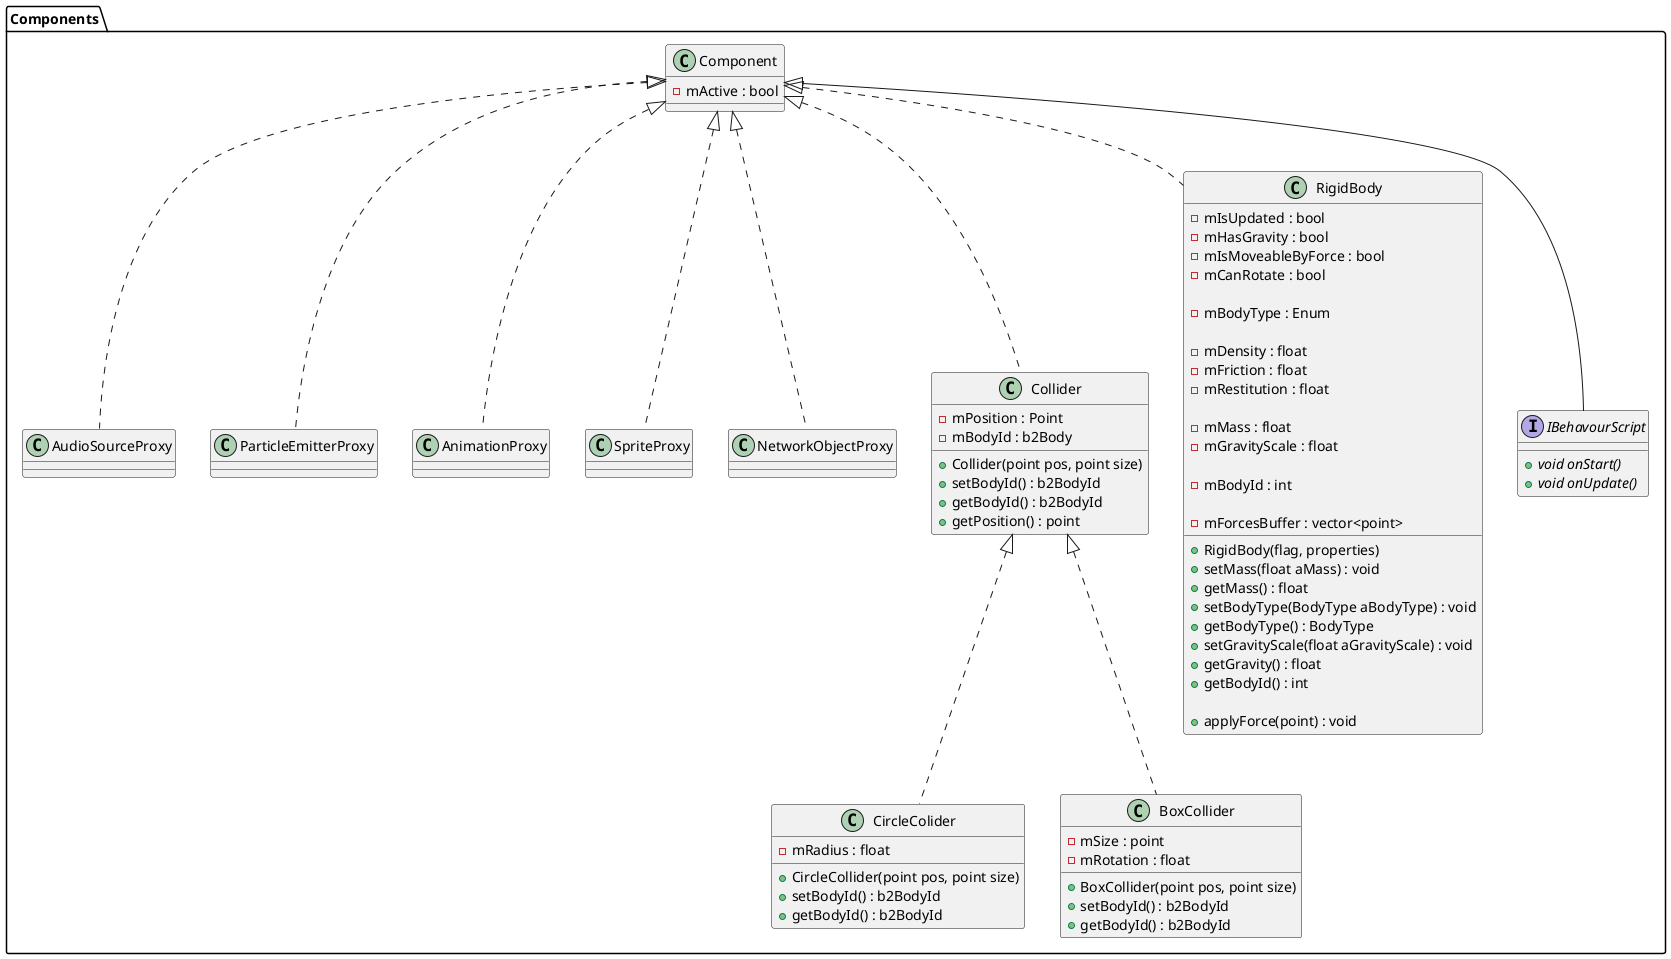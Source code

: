 @startuml componentsPackageClassDiagram

package Components{

class Component{
    - mActive : bool

}

class AudioSourceProxy implements Component{}

class ParticleEmitterProxy implements Component{}

class AnimationProxy implements Component{}

class SpriteProxy implements Component{}

class NetworkObjectProxy implements Component{}


class Collider implements Component{
    + Collider(point pos, point size)
    + setBodyId() : b2BodyId
    + getBodyId() : b2BodyId
    + getPosition() : point

    ' Relative to position of GameObject
    - mPosition : Point 
    - mBodyId : b2Body

    
}

class CircleColider implements Collider{
    + CircleCollider(point pos, point size)
    + setBodyId() : b2BodyId
    + getBodyId() : b2BodyId

    ' Position is middle of circle
    - mRadius : float 
}

class BoxCollider implements Collider{
    + BoxCollider(point pos, point size)
    + setBodyId() : b2BodyId
    + getBodyId() : b2BodyId

    ' Position is middle of box
    - mSize : point
    - mRotation : float
}

class RigidBody implements Component{
    + RigidBody(flag, properties)
    + setMass(float aMass) : void
    + getMass() : float
    + setBodyType(BodyType aBodyType) : void
    + getBodyType() : BodyType
    + setGravityScale(float aGravityScale) : void
    + getGravity() : float
    + getBodyId() : int

    + applyForce(point) : void

    ' SETTERS AND GETTERS FOR MEMBERS
    - mIsUpdated : bool
    - mHasGravity : bool
    - mIsMoveableByForce : bool
    - mCanRotate : bool

    - mBodyType : Enum 

    - mDensity : float
    - mFriction : float
    - mRestitution : float

    - mMass : float
    - mGravityScale : float

    - mBodyId : int

    - mForcesBuffer : vector<point>
}

' class RigidBody(b2DynamicBody) {

'     + RigidBody(flags, properties)
'     + applyForce(point) : void
'     + getBodyId() : int

'     ' SETTERS AND GETTERS FOR MEMBERS
'     - mIsUpdated : bool
'     - mHasGravity : bool true/false
'     - mIsMoveableByForce : bool false
'     - mCanRotate : bool true/false

'     - mBodyType : Enum bodyType

'     - mDensity : float 0
'     - mFriction : float 0
'     - mRestitution : float 0

'     - mMass : float 0
'     - mGravityScale : float 0

'     - mBodyId : int

'     - mForcesBuffer : vector<point>
' }
' class RigidBody(B2StaticBody) {

'     + RigidBody(flags, properties)
'     + applyForce(point) : void

'     ' SETTERS AND GETTERS FOR MEMBERS
'     - mIsUpdated : bool
'     - mHasGravity : bool false
'     - mIsMoveable : bool true/false
'     - mIsMoveableByForce : bool false
'     - mCanRotate : bool true/false

'     - mDensity : float 0
'     - mFriction : float 0
'     - mRestitution : float 0

'     - mMass : float 0
'     - mGravityScale : float 0

'     - mBodyId : int

'     - mForcesBuffer : vector<point>
' }


interface IBehavourScript implements Component{
    + {abstract} void onStart()
    + {abstract} void onUpdate()
}

}

@enduml